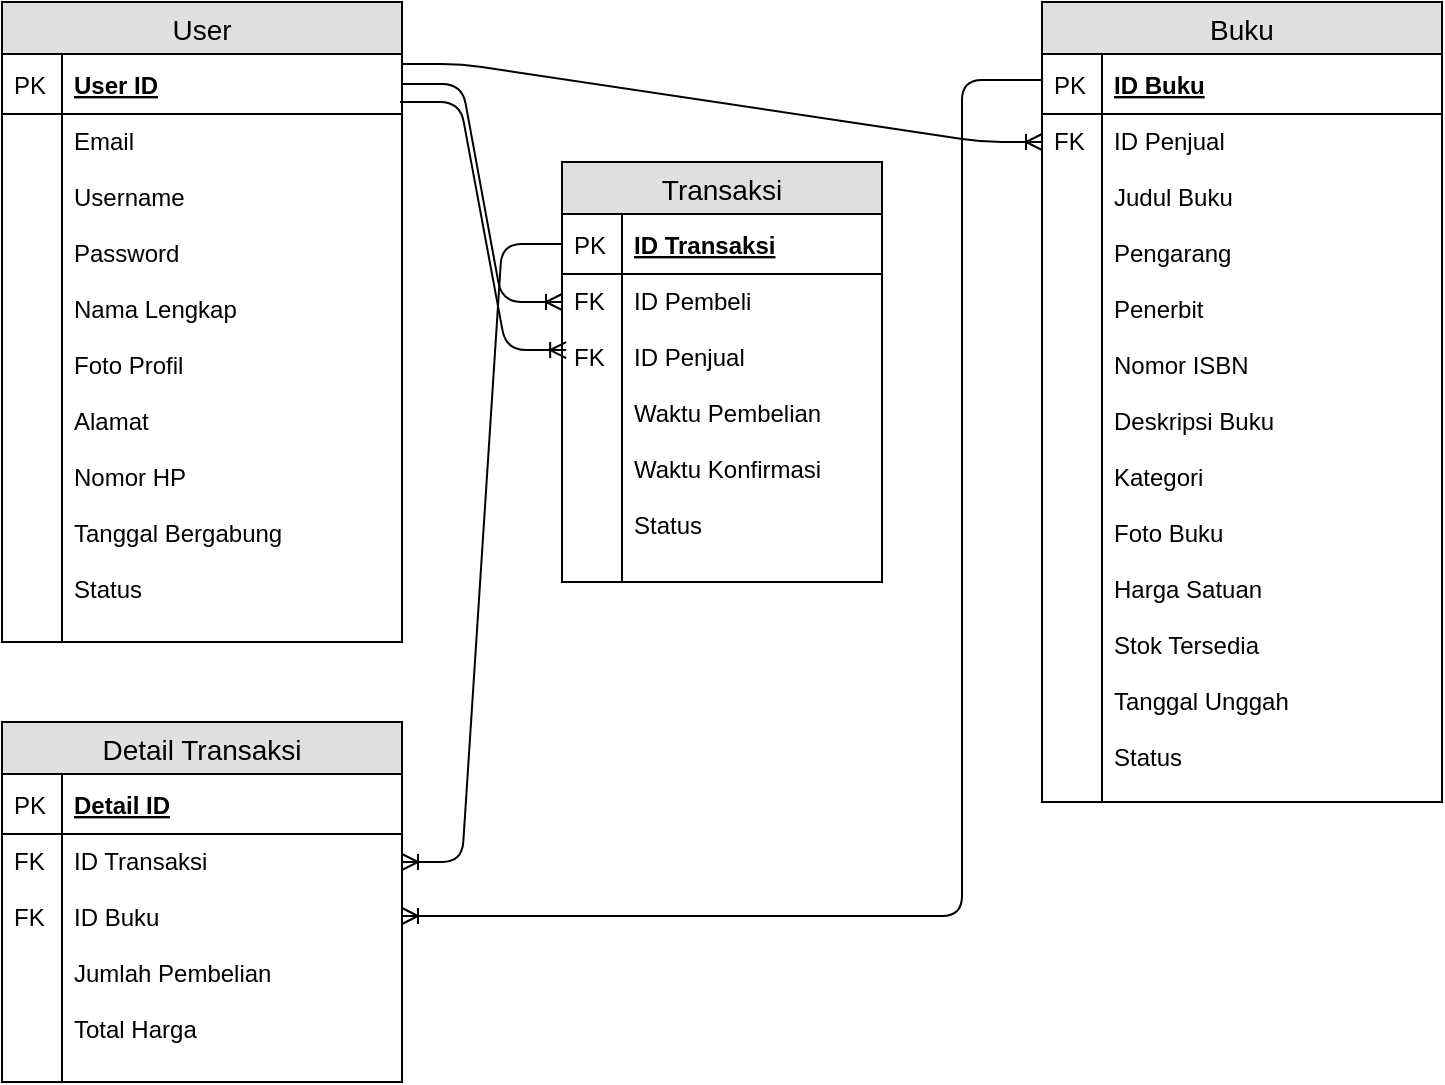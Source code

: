 <mxfile version="12.4.7" type="device"><diagram id="HkirV6h_shQx5aggyQah" name="Page-1"><mxGraphModel dx="801" dy="464" grid="1" gridSize="10" guides="1" tooltips="1" connect="1" arrows="1" fold="1" page="1" pageScale="1" pageWidth="850" pageHeight="1100" math="0" shadow="0"><root><mxCell id="0"/><mxCell id="1" parent="0"/><mxCell id="-45nzvN66aidZIXa40LB-1" value="User" style="swimlane;fontStyle=0;childLayout=stackLayout;horizontal=1;startSize=26;fillColor=#e0e0e0;horizontalStack=0;resizeParent=1;resizeParentMax=0;resizeLast=0;collapsible=1;marginBottom=0;swimlaneFillColor=#ffffff;align=center;fontSize=14;" parent="1" vertex="1"><mxGeometry x="40" y="40" width="200" height="320" as="geometry"/></mxCell><mxCell id="-45nzvN66aidZIXa40LB-2" value="User ID" style="shape=partialRectangle;top=0;left=0;right=0;bottom=1;align=left;verticalAlign=middle;fillColor=none;spacingLeft=34;spacingRight=4;overflow=hidden;rotatable=0;points=[[0,0.5],[1,0.5]];portConstraint=eastwest;dropTarget=0;fontStyle=5;fontSize=12;" parent="-45nzvN66aidZIXa40LB-1" vertex="1"><mxGeometry y="26" width="200" height="30" as="geometry"/></mxCell><mxCell id="-45nzvN66aidZIXa40LB-3" value="PK" style="shape=partialRectangle;top=0;left=0;bottom=0;fillColor=none;align=left;verticalAlign=middle;spacingLeft=4;spacingRight=4;overflow=hidden;rotatable=0;points=[];portConstraint=eastwest;part=1;fontSize=12;" parent="-45nzvN66aidZIXa40LB-2" vertex="1" connectable="0"><mxGeometry width="30" height="30" as="geometry"/></mxCell><mxCell id="-45nzvN66aidZIXa40LB-4" value="Email&#xA;&#xA;Username&#xA;&#xA;Password&#xA;&#xA;Nama Lengkap&#xA;&#xA;Foto Profil&#xA;&#xA;Alamat&#xA;&#xA;Nomor HP&#xA;&#xA;Tanggal Bergabung&#xA;&#xA;Status&#xA;" style="shape=partialRectangle;top=0;left=0;right=0;bottom=0;align=left;verticalAlign=top;fillColor=none;spacingLeft=34;spacingRight=4;overflow=hidden;rotatable=0;points=[[0,0.5],[1,0.5]];portConstraint=eastwest;dropTarget=0;fontSize=12;" parent="-45nzvN66aidZIXa40LB-1" vertex="1"><mxGeometry y="56" width="200" height="254" as="geometry"/></mxCell><mxCell id="-45nzvN66aidZIXa40LB-5" value="" style="shape=partialRectangle;top=0;left=0;bottom=0;fillColor=none;align=left;verticalAlign=top;spacingLeft=4;spacingRight=4;overflow=hidden;rotatable=0;points=[];portConstraint=eastwest;part=1;fontSize=12;" parent="-45nzvN66aidZIXa40LB-4" vertex="1" connectable="0"><mxGeometry width="30" height="254" as="geometry"/></mxCell><mxCell id="-45nzvN66aidZIXa40LB-10" value="" style="shape=partialRectangle;top=0;left=0;right=0;bottom=0;align=left;verticalAlign=top;fillColor=none;spacingLeft=34;spacingRight=4;overflow=hidden;rotatable=0;points=[[0,0.5],[1,0.5]];portConstraint=eastwest;dropTarget=0;fontSize=12;" parent="-45nzvN66aidZIXa40LB-1" vertex="1"><mxGeometry y="310" width="200" height="10" as="geometry"/></mxCell><mxCell id="-45nzvN66aidZIXa40LB-11" value="" style="shape=partialRectangle;top=0;left=0;bottom=0;fillColor=none;align=left;verticalAlign=top;spacingLeft=4;spacingRight=4;overflow=hidden;rotatable=0;points=[];portConstraint=eastwest;part=1;fontSize=12;" parent="-45nzvN66aidZIXa40LB-10" vertex="1" connectable="0"><mxGeometry width="30" height="10" as="geometry"/></mxCell><mxCell id="-45nzvN66aidZIXa40LB-12" value="Buku" style="swimlane;fontStyle=0;childLayout=stackLayout;horizontal=1;startSize=26;fillColor=#e0e0e0;horizontalStack=0;resizeParent=1;resizeParentMax=0;resizeLast=0;collapsible=1;marginBottom=0;swimlaneFillColor=#ffffff;align=center;fontSize=14;" parent="1" vertex="1"><mxGeometry x="560" y="40" width="200" height="400" as="geometry"/></mxCell><mxCell id="-45nzvN66aidZIXa40LB-13" value="ID Buku" style="shape=partialRectangle;top=0;left=0;right=0;bottom=1;align=left;verticalAlign=middle;fillColor=none;spacingLeft=34;spacingRight=4;overflow=hidden;rotatable=0;points=[[0,0.5],[1,0.5]];portConstraint=eastwest;dropTarget=0;fontStyle=5;fontSize=12;" parent="-45nzvN66aidZIXa40LB-12" vertex="1"><mxGeometry y="26" width="200" height="30" as="geometry"/></mxCell><mxCell id="-45nzvN66aidZIXa40LB-14" value="PK" style="shape=partialRectangle;top=0;left=0;bottom=0;fillColor=none;align=left;verticalAlign=middle;spacingLeft=4;spacingRight=4;overflow=hidden;rotatable=0;points=[];portConstraint=eastwest;part=1;fontSize=12;" parent="-45nzvN66aidZIXa40LB-13" vertex="1" connectable="0"><mxGeometry width="30" height="30" as="geometry"/></mxCell><mxCell id="-45nzvN66aidZIXa40LB-15" value="ID Penjual&#xA;&#xA;Judul Buku&#xA;&#xA;Pengarang&#xA;&#xA;Penerbit&#xA;&#xA;Nomor ISBN&#xA;&#xA;Deskripsi Buku&#xA;&#xA;Kategori&#xA;&#xA;Foto Buku&#xA;&#xA;Harga Satuan&#xA;&#xA;Stok Tersedia&#xA;&#xA;Tanggal Unggah&#xA;&#xA;Status" style="shape=partialRectangle;top=0;left=0;right=0;bottom=0;align=left;verticalAlign=top;fillColor=none;spacingLeft=34;spacingRight=4;overflow=hidden;rotatable=0;points=[[0,0.5],[1,0.5]];portConstraint=eastwest;dropTarget=0;fontSize=12;" parent="-45nzvN66aidZIXa40LB-12" vertex="1"><mxGeometry y="56" width="200" height="334" as="geometry"/></mxCell><mxCell id="-45nzvN66aidZIXa40LB-16" value="FK" style="shape=partialRectangle;top=0;left=0;bottom=0;fillColor=none;align=left;verticalAlign=top;spacingLeft=4;spacingRight=4;overflow=hidden;rotatable=0;points=[];portConstraint=eastwest;part=1;fontSize=12;" parent="-45nzvN66aidZIXa40LB-15" vertex="1" connectable="0"><mxGeometry width="30" height="334" as="geometry"/></mxCell><mxCell id="-45nzvN66aidZIXa40LB-21" value="" style="shape=partialRectangle;top=0;left=0;right=0;bottom=0;align=left;verticalAlign=top;fillColor=none;spacingLeft=34;spacingRight=4;overflow=hidden;rotatable=0;points=[[0,0.5],[1,0.5]];portConstraint=eastwest;dropTarget=0;fontSize=12;" parent="-45nzvN66aidZIXa40LB-12" vertex="1"><mxGeometry y="390" width="200" height="10" as="geometry"/></mxCell><mxCell id="-45nzvN66aidZIXa40LB-22" value="" style="shape=partialRectangle;top=0;left=0;bottom=0;fillColor=none;align=left;verticalAlign=top;spacingLeft=4;spacingRight=4;overflow=hidden;rotatable=0;points=[];portConstraint=eastwest;part=1;fontSize=12;" parent="-45nzvN66aidZIXa40LB-21" vertex="1" connectable="0"><mxGeometry width="30" height="10" as="geometry"/></mxCell><mxCell id="-45nzvN66aidZIXa40LB-23" value="Transaksi" style="swimlane;fontStyle=0;childLayout=stackLayout;horizontal=1;startSize=26;fillColor=#e0e0e0;horizontalStack=0;resizeParent=1;resizeParentMax=0;resizeLast=0;collapsible=1;marginBottom=0;swimlaneFillColor=#ffffff;align=center;fontSize=14;" parent="1" vertex="1"><mxGeometry x="320" y="120" width="160" height="210" as="geometry"/></mxCell><mxCell id="-45nzvN66aidZIXa40LB-24" value="ID Transaksi" style="shape=partialRectangle;top=0;left=0;right=0;bottom=1;align=left;verticalAlign=middle;fillColor=none;spacingLeft=34;spacingRight=4;overflow=hidden;rotatable=0;points=[[0,0.5],[1,0.5]];portConstraint=eastwest;dropTarget=0;fontStyle=5;fontSize=12;" parent="-45nzvN66aidZIXa40LB-23" vertex="1"><mxGeometry y="26" width="160" height="30" as="geometry"/></mxCell><mxCell id="-45nzvN66aidZIXa40LB-25" value="PK" style="shape=partialRectangle;top=0;left=0;bottom=0;fillColor=none;align=left;verticalAlign=middle;spacingLeft=4;spacingRight=4;overflow=hidden;rotatable=0;points=[];portConstraint=eastwest;part=1;fontSize=12;" parent="-45nzvN66aidZIXa40LB-24" vertex="1" connectable="0"><mxGeometry width="30" height="30" as="geometry"/></mxCell><mxCell id="-45nzvN66aidZIXa40LB-26" value="ID Pembeli&#xA;&#xA;ID Penjual&#xA;&#xA;Waktu Pembelian&#xA;&#xA;Waktu Konfirmasi&#xA;&#xA;Status&#xA;" style="shape=partialRectangle;top=0;left=0;right=0;bottom=0;align=left;verticalAlign=top;fillColor=none;spacingLeft=34;spacingRight=4;overflow=hidden;rotatable=0;points=[[0,0.5],[1,0.5]];portConstraint=eastwest;dropTarget=0;fontSize=12;" parent="-45nzvN66aidZIXa40LB-23" vertex="1"><mxGeometry y="56" width="160" height="144" as="geometry"/></mxCell><mxCell id="-45nzvN66aidZIXa40LB-27" value="FK&#xA;&#xA;FK&#xA;" style="shape=partialRectangle;top=0;left=0;bottom=0;fillColor=none;align=left;verticalAlign=top;spacingLeft=4;spacingRight=4;overflow=hidden;rotatable=0;points=[];portConstraint=eastwest;part=1;fontSize=12;" parent="-45nzvN66aidZIXa40LB-26" vertex="1" connectable="0"><mxGeometry width="30" height="144" as="geometry"/></mxCell><mxCell id="-45nzvN66aidZIXa40LB-32" value="" style="shape=partialRectangle;top=0;left=0;right=0;bottom=0;align=left;verticalAlign=top;fillColor=none;spacingLeft=34;spacingRight=4;overflow=hidden;rotatable=0;points=[[0,0.5],[1,0.5]];portConstraint=eastwest;dropTarget=0;fontSize=12;" parent="-45nzvN66aidZIXa40LB-23" vertex="1"><mxGeometry y="200" width="160" height="10" as="geometry"/></mxCell><mxCell id="-45nzvN66aidZIXa40LB-33" value="" style="shape=partialRectangle;top=0;left=0;bottom=0;fillColor=none;align=left;verticalAlign=top;spacingLeft=4;spacingRight=4;overflow=hidden;rotatable=0;points=[];portConstraint=eastwest;part=1;fontSize=12;" parent="-45nzvN66aidZIXa40LB-32" vertex="1" connectable="0"><mxGeometry width="30" height="10" as="geometry"/></mxCell><mxCell id="-45nzvN66aidZIXa40LB-34" value="Detail Transaksi" style="swimlane;fontStyle=0;childLayout=stackLayout;horizontal=1;startSize=26;fillColor=#e0e0e0;horizontalStack=0;resizeParent=1;resizeParentMax=0;resizeLast=0;collapsible=1;marginBottom=0;swimlaneFillColor=#ffffff;align=center;fontSize=14;" parent="1" vertex="1"><mxGeometry x="40" y="400" width="200" height="180" as="geometry"/></mxCell><mxCell id="-45nzvN66aidZIXa40LB-35" value="Detail ID" style="shape=partialRectangle;top=0;left=0;right=0;bottom=1;align=left;verticalAlign=middle;fillColor=none;spacingLeft=34;spacingRight=4;overflow=hidden;rotatable=0;points=[[0,0.5],[1,0.5]];portConstraint=eastwest;dropTarget=0;fontStyle=5;fontSize=12;" parent="-45nzvN66aidZIXa40LB-34" vertex="1"><mxGeometry y="26" width="200" height="30" as="geometry"/></mxCell><mxCell id="-45nzvN66aidZIXa40LB-36" value="PK" style="shape=partialRectangle;top=0;left=0;bottom=0;fillColor=none;align=left;verticalAlign=middle;spacingLeft=4;spacingRight=4;overflow=hidden;rotatable=0;points=[];portConstraint=eastwest;part=1;fontSize=12;" parent="-45nzvN66aidZIXa40LB-35" vertex="1" connectable="0"><mxGeometry width="30" height="30" as="geometry"/></mxCell><mxCell id="-45nzvN66aidZIXa40LB-41" value="ID Transaksi&#xA;&#xA;ID Buku&#xA;&#xA;Jumlah Pembelian&#xA;&#xA;Total Harga&#xA;" style="shape=partialRectangle;top=0;left=0;right=0;bottom=0;align=left;verticalAlign=top;fillColor=none;spacingLeft=34;spacingRight=4;overflow=hidden;rotatable=0;points=[[0,0.5],[1,0.5]];portConstraint=eastwest;dropTarget=0;fontSize=12;" parent="-45nzvN66aidZIXa40LB-34" vertex="1"><mxGeometry y="56" width="200" height="114" as="geometry"/></mxCell><mxCell id="-45nzvN66aidZIXa40LB-42" value="FK&#xA;&#xA;FK&#xA;" style="shape=partialRectangle;top=0;left=0;bottom=0;fillColor=none;align=left;verticalAlign=top;spacingLeft=4;spacingRight=4;overflow=hidden;rotatable=0;points=[];portConstraint=eastwest;part=1;fontSize=12;" parent="-45nzvN66aidZIXa40LB-41" vertex="1" connectable="0"><mxGeometry width="30" height="114" as="geometry"/></mxCell><mxCell id="-45nzvN66aidZIXa40LB-43" value="" style="shape=partialRectangle;top=0;left=0;right=0;bottom=0;align=left;verticalAlign=top;fillColor=none;spacingLeft=34;spacingRight=4;overflow=hidden;rotatable=0;points=[[0,0.5],[1,0.5]];portConstraint=eastwest;dropTarget=0;fontSize=12;" parent="-45nzvN66aidZIXa40LB-34" vertex="1"><mxGeometry y="170" width="200" height="10" as="geometry"/></mxCell><mxCell id="-45nzvN66aidZIXa40LB-44" value="" style="shape=partialRectangle;top=0;left=0;bottom=0;fillColor=none;align=left;verticalAlign=top;spacingLeft=4;spacingRight=4;overflow=hidden;rotatable=0;points=[];portConstraint=eastwest;part=1;fontSize=12;" parent="-45nzvN66aidZIXa40LB-43" vertex="1" connectable="0"><mxGeometry width="30" height="10" as="geometry"/></mxCell><mxCell id="-45nzvN66aidZIXa40LB-46" value="" style="edgeStyle=entityRelationEdgeStyle;fontSize=12;html=1;endArrow=ERoneToMany;exitX=1;exitY=0.5;exitDx=0;exitDy=0;" parent="1" source="-45nzvN66aidZIXa40LB-2" edge="1"><mxGeometry width="100" height="100" relative="1" as="geometry"><mxPoint x="220" y="290" as="sourcePoint"/><mxPoint x="320" y="190" as="targetPoint"/></mxGeometry></mxCell><mxCell id="-45nzvN66aidZIXa40LB-47" value="" style="edgeStyle=entityRelationEdgeStyle;fontSize=12;html=1;endArrow=ERoneToMany;entryX=0.013;entryY=0.264;entryDx=0;entryDy=0;entryPerimeter=0;elbow=vertical;" parent="1" target="-45nzvN66aidZIXa40LB-26" edge="1"><mxGeometry width="100" height="100" relative="1" as="geometry"><mxPoint x="239" y="90" as="sourcePoint"/><mxPoint x="320" y="200" as="targetPoint"/></mxGeometry></mxCell><mxCell id="-45nzvN66aidZIXa40LB-49" value="" style="edgeStyle=entityRelationEdgeStyle;fontSize=12;html=1;endArrow=ERoneToMany;" parent="1" edge="1"><mxGeometry width="100" height="100" relative="1" as="geometry"><mxPoint x="240" y="71" as="sourcePoint"/><mxPoint x="560" y="110" as="targetPoint"/></mxGeometry></mxCell><mxCell id="-45nzvN66aidZIXa40LB-54" value="" style="edgeStyle=entityRelationEdgeStyle;fontSize=12;html=1;endArrow=none;entryX=0;entryY=0.5;entryDx=0;entryDy=0;startArrow=ERoneToMany;startFill=0;endFill=0;" parent="1" target="-45nzvN66aidZIXa40LB-24" edge="1"><mxGeometry width="100" height="100" relative="1" as="geometry"><mxPoint x="240" y="470" as="sourcePoint"/><mxPoint x="280" y="180" as="targetPoint"/></mxGeometry></mxCell><mxCell id="-45nzvN66aidZIXa40LB-55" value="" style="edgeStyle=orthogonalEdgeStyle;fontSize=12;html=1;endArrow=none;startArrow=ERoneToMany;startFill=0;endFill=0;" parent="1" edge="1"><mxGeometry width="100" height="100" relative="1" as="geometry"><mxPoint x="240" y="497" as="sourcePoint"/><mxPoint x="560" y="79" as="targetPoint"/><Array as="points"><mxPoint x="520" y="497"/><mxPoint x="520" y="79"/></Array></mxGeometry></mxCell></root></mxGraphModel></diagram></mxfile>